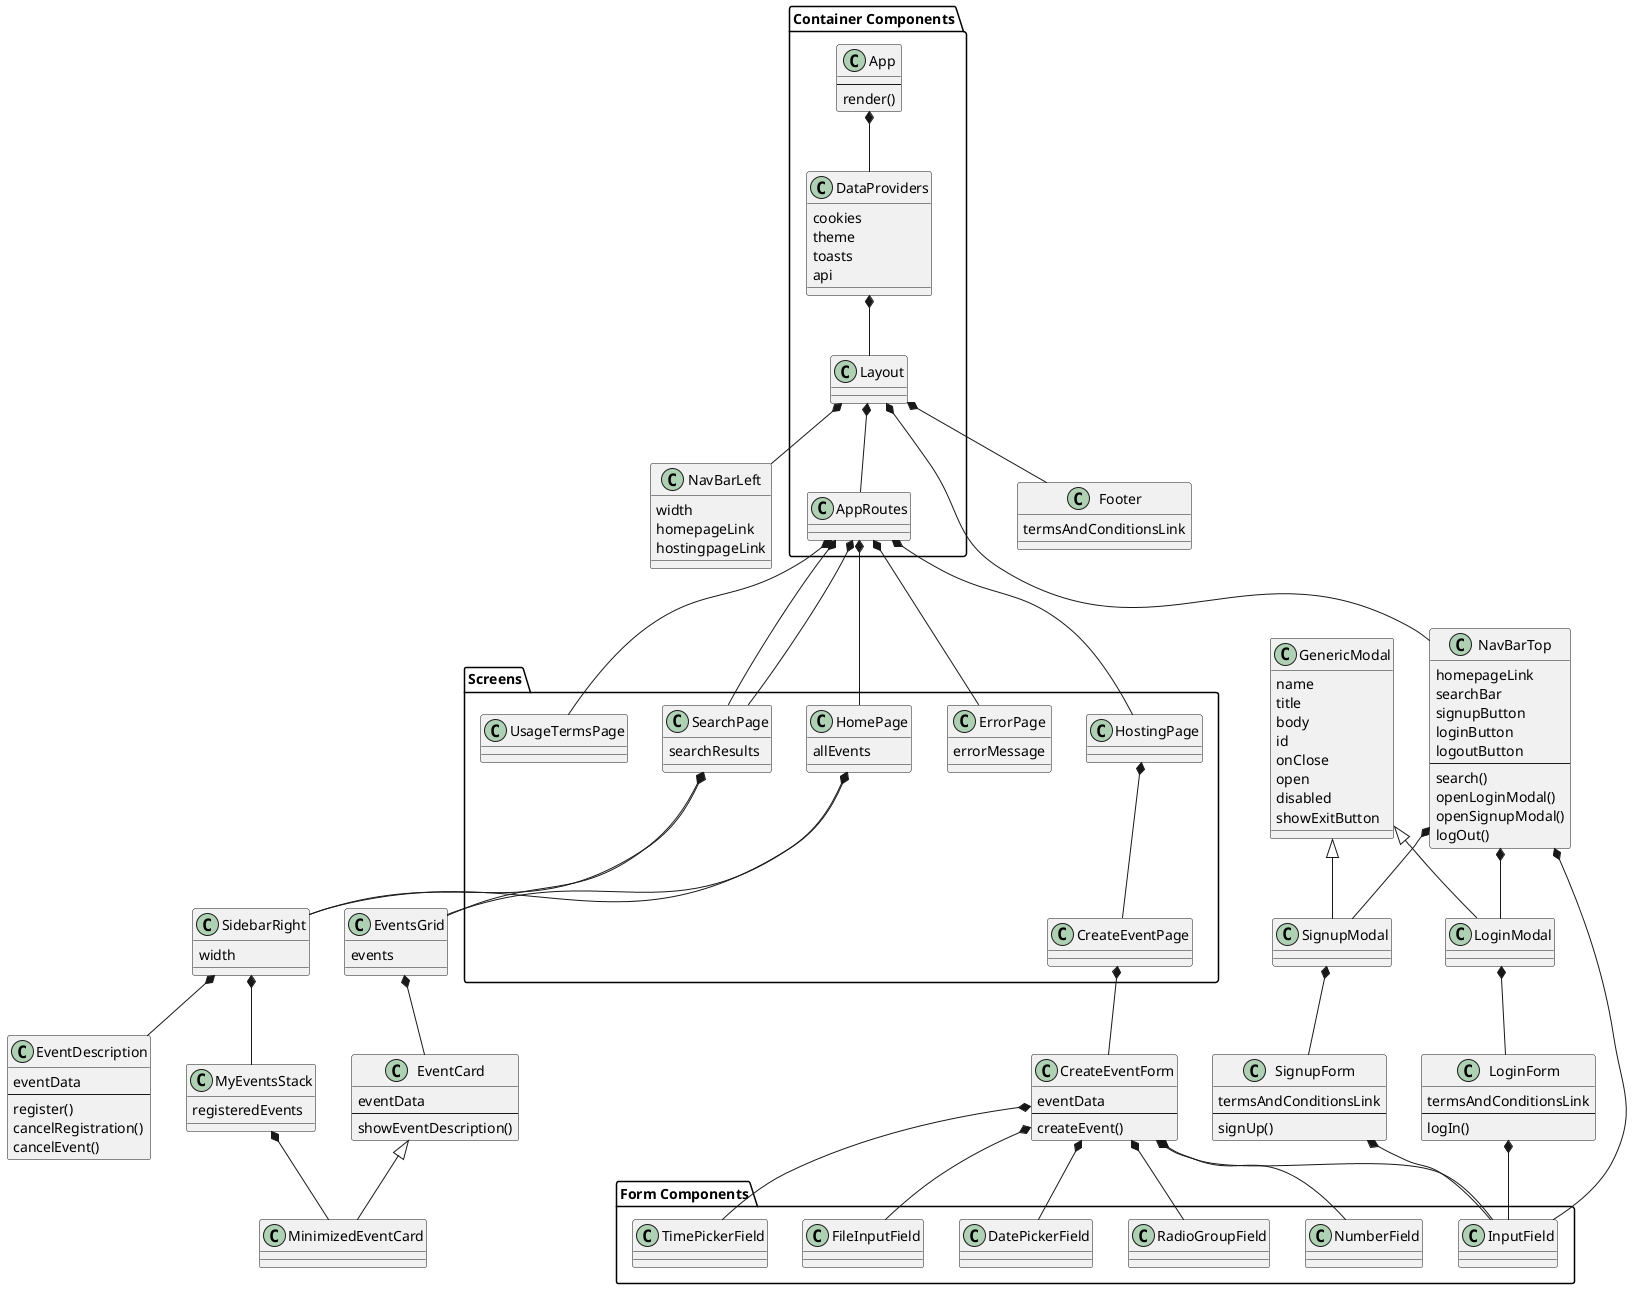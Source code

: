 @startuml frontEndDiagrams

package "Container Components" {
    class App {
        --
        render()
    }
    class AppRoutes
    class DataProviders {
        cookies
        theme
        toasts
        api
    }
    class Layout

    App *-- DataProviders
    DataProviders *-- Layout
    Layout *-- AppRoutes
}
package Screens {
    class HomePage {
        allEvents
    }
    class CreateEventPage
    class ErrorPage {
        errorMessage
    }
    class HostingPage
    class SearchPage {
        searchResults
    }
    class UsageTermsPage

    HostingPage *-- CreateEventPage
}

AppRoutes *-- HomePage
AppRoutes *-- SearchPage
AppRoutes *-- UsageTermsPage
AppRoutes *-- ErrorPage
AppRoutes *-- SearchPage
AppRoutes *-- HostingPage

class NavBarLeft {
    width
    homepageLink
    hostingpageLink
}

class NavBarTop {
    homepageLink
    searchBar
    signupButton
    loginButton
    logoutButton
    --
    search()
    openLoginModal()
    openSignupModal()
    logOut()
}

class Footer {
    termsAndConditionsLink
}

Layout *-- NavBarLeft
Layout *-- NavBarTop
Layout *-- Footer

class GenericModal {
    name
    title
    body
    id
    onClose
    open
    disabled
    showExitButton
}
class LoginModal
class SignupModal 

GenericModal <|-- LoginModal
GenericModal <|-- SignupModal

NavBarTop *-- LoginModal
NavBarTop *-- SignupModal

class SidebarRight {
    width
}
class MyEventsStack {
    registeredEvents
}
class EventDescription {
    eventData
    --
    register()
    cancelRegistration()
    cancelEvent()
}
class EventCard {
    eventData
    --
    showEventDescription()
}
class MinimizedEventCard

EventCard <|-- MinimizedEventCard
MyEventsStack *-- MinimizedEventCard

SidebarRight *-- MyEventsStack
SidebarRight *-- EventDescription

class EventsGrid {
    events
}

EventsGrid *-- EventCard

HomePage *-- SidebarRight
HomePage *-- EventsGrid

SearchPage *-- SidebarRight
SearchPage *-- EventsGrid

class CreateEventForm {
    eventData
    --
    createEvent()
}

class SignupForm {
    termsAndConditionsLink
    --
    signUp()
}

class LoginForm {
    termsAndConditionsLink
    --
    logIn()
}

SignupModal *-- SignupForm
LoginModal *-- LoginForm
CreateEventPage *-- CreateEventForm

package "Form Components" {
    class DatePickerField
    class FileInputField
    class InputField
    class NumberField
    class RadioGroupField
    class TimePickerField
}

CreateEventForm *-- DatePickerField
CreateEventForm *-- FileInputField
CreateEventForm *-- InputField
CreateEventForm *-- NumberField
CreateEventForm *-- RadioGroupField
CreateEventForm *-- TimePickerField

SignupForm *-- InputField

LoginForm *-- InputField

NavBarTop *-- InputField
@enduml